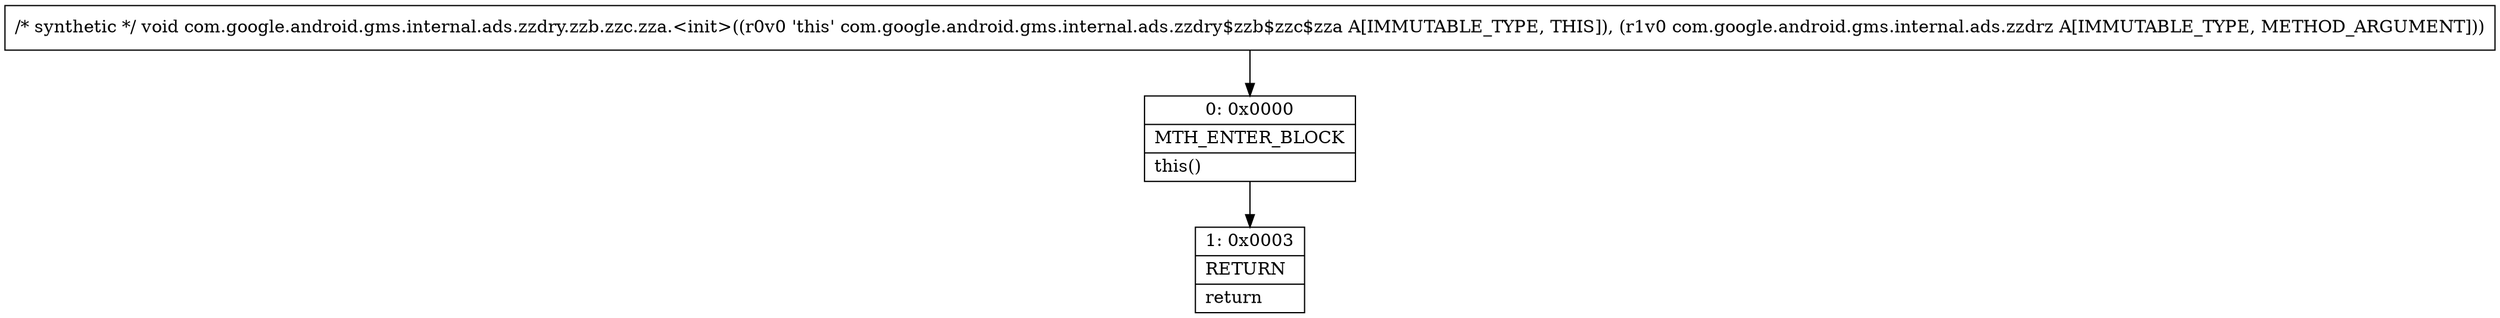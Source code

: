 digraph "CFG forcom.google.android.gms.internal.ads.zzdry.zzb.zzc.zza.\<init\>(Lcom\/google\/android\/gms\/internal\/ads\/zzdrz;)V" {
Node_0 [shape=record,label="{0\:\ 0x0000|MTH_ENTER_BLOCK\l|this()\l}"];
Node_1 [shape=record,label="{1\:\ 0x0003|RETURN\l|return\l}"];
MethodNode[shape=record,label="{\/* synthetic *\/ void com.google.android.gms.internal.ads.zzdry.zzb.zzc.zza.\<init\>((r0v0 'this' com.google.android.gms.internal.ads.zzdry$zzb$zzc$zza A[IMMUTABLE_TYPE, THIS]), (r1v0 com.google.android.gms.internal.ads.zzdrz A[IMMUTABLE_TYPE, METHOD_ARGUMENT])) }"];
MethodNode -> Node_0;
Node_0 -> Node_1;
}

